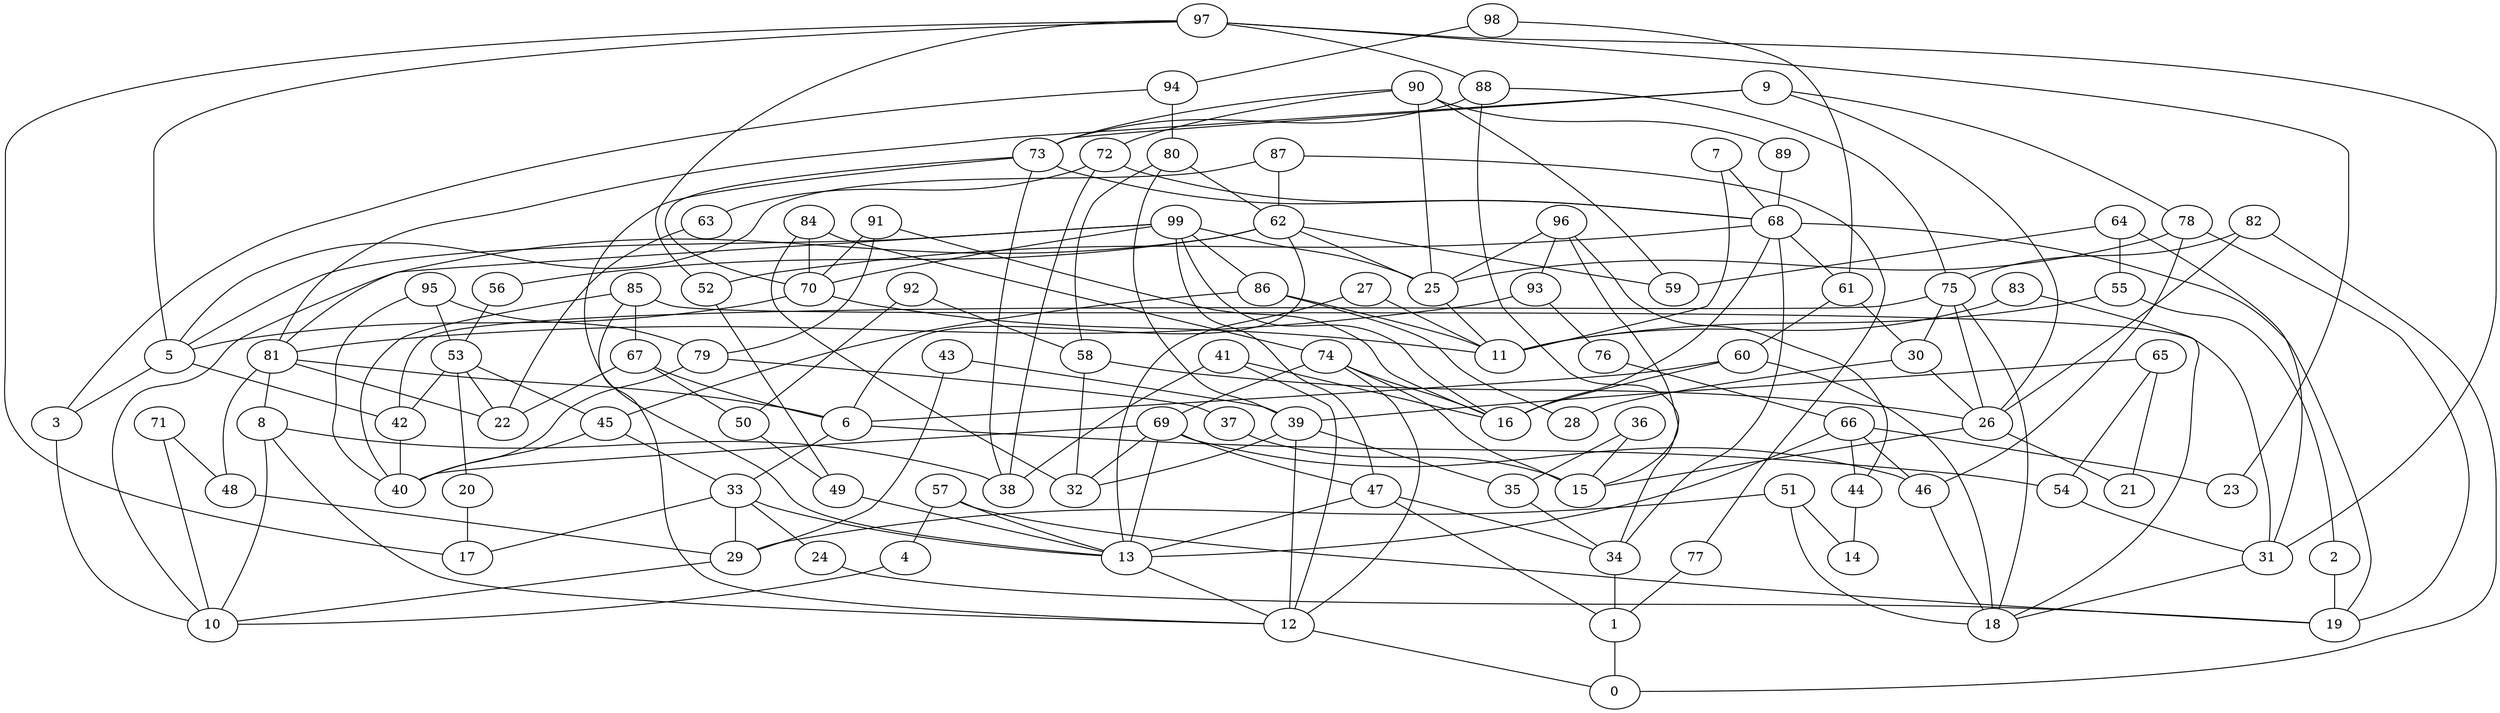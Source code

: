 digraph GG_graph {

subgraph G_graph {
edge [color = black]
"63" -> "22" [dir = none]
"34" -> "1" [dir = none]
"85" -> "12" [dir = none]
"85" -> "40" [dir = none]
"85" -> "67" [dir = none]
"85" -> "31" [dir = none]
"33" -> "17" [dir = none]
"33" -> "24" [dir = none]
"33" -> "13" [dir = none]
"33" -> "29" [dir = none]
"6" -> "33" [dir = none]
"6" -> "54" [dir = none]
"44" -> "14" [dir = none]
"27" -> "11" [dir = none]
"27" -> "13" [dir = none]
"99" -> "81" [dir = none]
"99" -> "25" [dir = none]
"99" -> "5" [dir = none]
"99" -> "16" [dir = none]
"99" -> "86" [dir = none]
"99" -> "47" [dir = none]
"99" -> "70" [dir = none]
"29" -> "10" [dir = none]
"71" -> "10" [dir = none]
"71" -> "48" [dir = none]
"48" -> "29" [dir = none]
"80" -> "62" [dir = none]
"80" -> "39" [dir = none]
"80" -> "58" [dir = none]
"83" -> "11" [dir = none]
"83" -> "18" [dir = none]
"68" -> "61" [dir = none]
"68" -> "34" [dir = none]
"68" -> "52" [dir = none]
"68" -> "16" [dir = none]
"68" -> "19" [dir = none]
"88" -> "34" [dir = none]
"88" -> "73" [dir = none]
"88" -> "75" [dir = none]
"39" -> "32" [dir = none]
"39" -> "12" [dir = none]
"39" -> "35" [dir = none]
"73" -> "70" [dir = none]
"73" -> "38" [dir = none]
"73" -> "13" [dir = none]
"73" -> "68" [dir = none]
"8" -> "38" [dir = none]
"8" -> "12" [dir = none]
"8" -> "10" [dir = none]
"35" -> "34" [dir = none]
"36" -> "15" [dir = none]
"36" -> "35" [dir = none]
"9" -> "78" [dir = none]
"9" -> "26" [dir = none]
"9" -> "81" [dir = none]
"9" -> "73" [dir = none]
"12" -> "0" [dir = none]
"41" -> "38" [dir = none]
"41" -> "16" [dir = none]
"41" -> "12" [dir = none]
"46" -> "18" [dir = none]
"37" -> "15" [dir = none]
"91" -> "79" [dir = none]
"91" -> "16" [dir = none]
"91" -> "70" [dir = none]
"2" -> "19" [dir = none]
"25" -> "11" [dir = none]
"43" -> "29" [dir = none]
"43" -> "39" [dir = none]
"47" -> "13" [dir = none]
"47" -> "1" [dir = none]
"47" -> "34" [dir = none]
"96" -> "44" [dir = none]
"96" -> "93" [dir = none]
"96" -> "25" [dir = none]
"96" -> "15" [dir = none]
"94" -> "3" [dir = none]
"94" -> "80" [dir = none]
"76" -> "66" [dir = none]
"1" -> "0" [dir = none]
"78" -> "46" [dir = none]
"78" -> "19" [dir = none]
"78" -> "25" [dir = none]
"77" -> "1" [dir = none]
"70" -> "11" [dir = none]
"70" -> "5" [dir = none]
"66" -> "13" [dir = none]
"66" -> "46" [dir = none]
"66" -> "44" [dir = none]
"66" -> "23" [dir = none]
"89" -> "68" [dir = none]
"98" -> "61" [dir = none]
"98" -> "94" [dir = none]
"82" -> "75" [dir = none]
"82" -> "26" [dir = none]
"82" -> "0" [dir = none]
"79" -> "37" [dir = none]
"79" -> "40" [dir = none]
"56" -> "53" [dir = none]
"54" -> "31" [dir = none]
"97" -> "5" [dir = none]
"97" -> "23" [dir = none]
"97" -> "88" [dir = none]
"97" -> "52" [dir = none]
"97" -> "31" [dir = none]
"97" -> "17" [dir = none]
"64" -> "55" [dir = none]
"64" -> "31" [dir = none]
"64" -> "59" [dir = none]
"92" -> "58" [dir = none]
"92" -> "50" [dir = none]
"20" -> "17" [dir = none]
"86" -> "45" [dir = none]
"86" -> "11" [dir = none]
"86" -> "28" [dir = none]
"87" -> "77" [dir = none]
"87" -> "5" [dir = none]
"87" -> "62" [dir = none]
"3" -> "10" [dir = none]
"55" -> "11" [dir = none]
"55" -> "2" [dir = none]
"62" -> "59" [dir = none]
"62" -> "25" [dir = none]
"62" -> "6" [dir = none]
"62" -> "10" [dir = none]
"62" -> "56" [dir = none]
"90" -> "73" [dir = none]
"90" -> "59" [dir = none]
"90" -> "89" [dir = none]
"90" -> "25" [dir = none]
"90" -> "72" [dir = none]
"5" -> "3" [dir = none]
"5" -> "42" [dir = none]
"26" -> "21" [dir = none]
"26" -> "15" [dir = none]
"67" -> "22" [dir = none]
"67" -> "6" [dir = none]
"67" -> "50" [dir = none]
"50" -> "49" [dir = none]
"4" -> "10" [dir = none]
"24" -> "19" [dir = none]
"49" -> "13" [dir = none]
"74" -> "15" [dir = none]
"74" -> "12" [dir = none]
"74" -> "69" [dir = none]
"74" -> "16" [dir = none]
"13" -> "12" [dir = none]
"93" -> "76" [dir = none]
"93" -> "81" [dir = none]
"69" -> "46" [dir = none]
"69" -> "47" [dir = none]
"69" -> "32" [dir = none]
"69" -> "13" [dir = none]
"69" -> "40" [dir = none]
"95" -> "53" [dir = none]
"95" -> "40" [dir = none]
"95" -> "79" [dir = none]
"81" -> "48" [dir = none]
"81" -> "6" [dir = none]
"81" -> "8" [dir = none]
"81" -> "22" [dir = none]
"53" -> "22" [dir = none]
"53" -> "20" [dir = none]
"53" -> "42" [dir = none]
"53" -> "45" [dir = none]
"72" -> "63" [dir = none]
"72" -> "68" [dir = none]
"72" -> "38" [dir = none]
"7" -> "68" [dir = none]
"7" -> "11" [dir = none]
"65" -> "54" [dir = none]
"65" -> "39" [dir = none]
"65" -> "21" [dir = none]
"61" -> "60" [dir = none]
"61" -> "30" [dir = none]
"31" -> "18" [dir = none]
"57" -> "19" [dir = none]
"57" -> "13" [dir = none]
"57" -> "4" [dir = none]
"45" -> "33" [dir = none]
"45" -> "40" [dir = none]
"84" -> "32" [dir = none]
"84" -> "70" [dir = none]
"84" -> "74" [dir = none]
"30" -> "26" [dir = none]
"30" -> "28" [dir = none]
"58" -> "26" [dir = none]
"58" -> "32" [dir = none]
"60" -> "18" [dir = none]
"60" -> "16" [dir = none]
"52" -> "49" [dir = none]
"51" -> "29" [dir = none]
"51" -> "18" [dir = none]
"51" -> "14" [dir = none]
"75" -> "30" [dir = none]
"75" -> "18" [dir = none]
"75" -> "42" [dir = none]
"75" -> "26" [dir = none]
"60" -> "6" [dir = none]
"42" -> "40" [dir = none]
}

}
